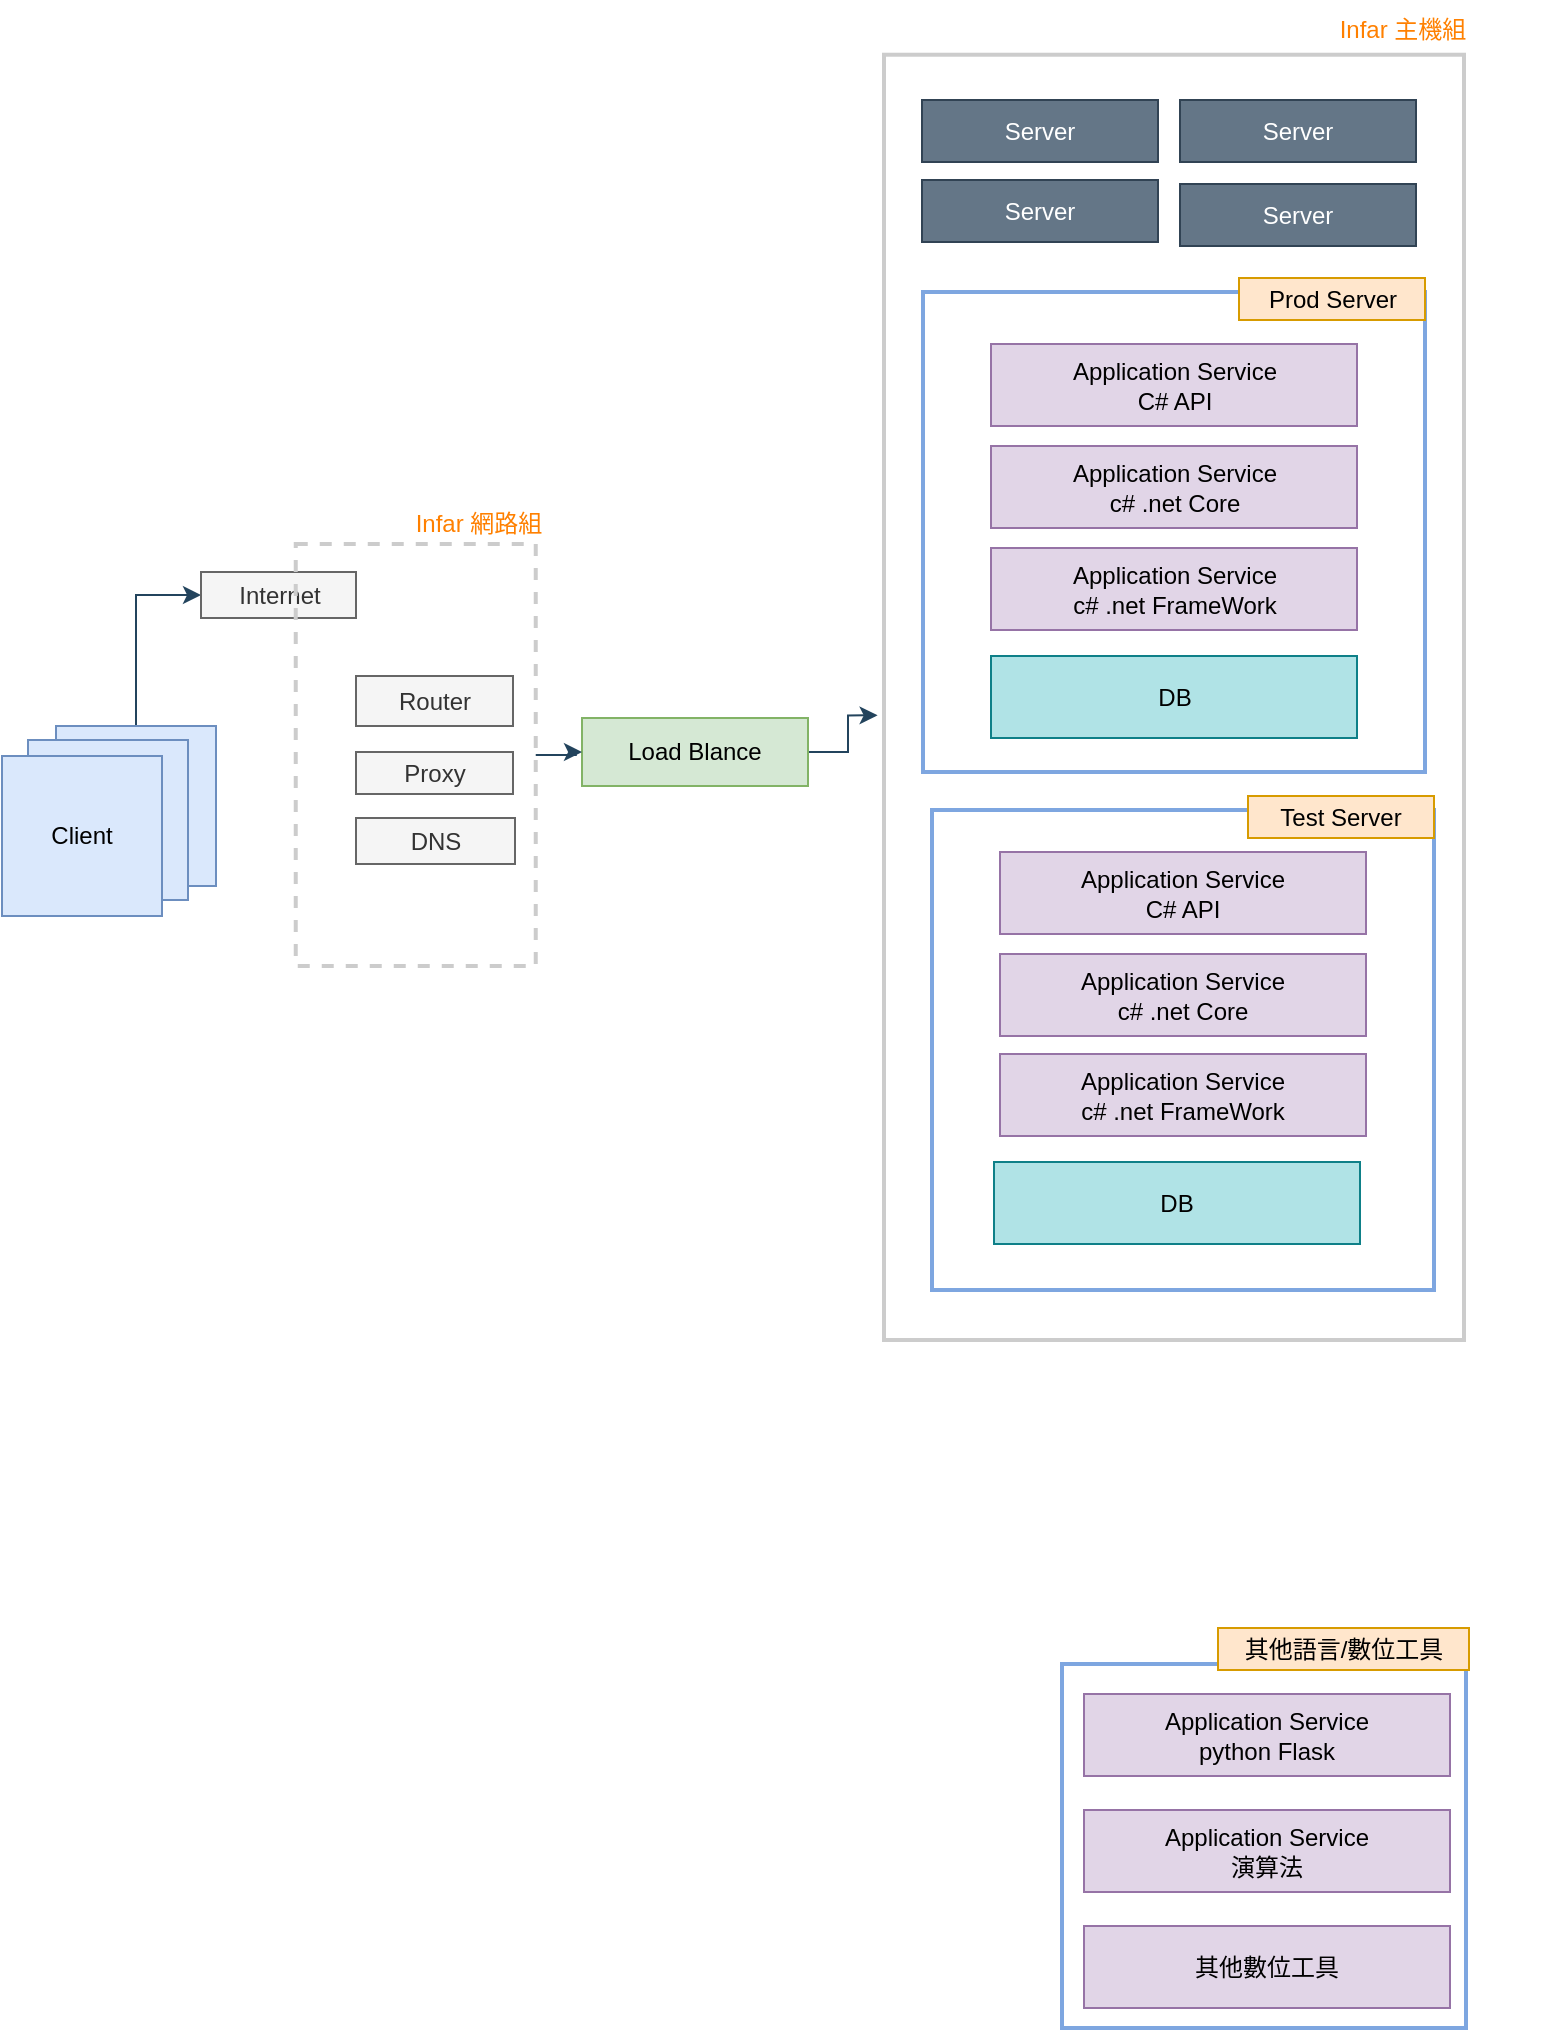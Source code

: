 <mxfile version="21.6.8" type="github">
  <diagram name="第 1 页" id="GXn9zXcnHCblyaYgwVXM">
    <mxGraphModel dx="804" dy="966" grid="0" gridSize="10" guides="1" tooltips="1" connect="1" arrows="1" fold="1" page="0" pageScale="1" pageWidth="827" pageHeight="1169" background="none" math="0" shadow="0">
      <root>
        <mxCell id="0" />
        <mxCell id="1" parent="0" />
        <mxCell id="yXJxHn4UmGmvwY6EDVEq-56" value="" style="group;fontStyle=1" vertex="1" connectable="0" parent="1">
          <mxGeometry x="473" y="58" width="328.25" height="752" as="geometry" />
        </mxCell>
        <mxCell id="yXJxHn4UmGmvwY6EDVEq-54" value="" style="whiteSpace=wrap;html=1;fillColor=none;strokeWidth=2;strokeColor=#CCCCCC;" vertex="1" parent="yXJxHn4UmGmvwY6EDVEq-56">
          <mxGeometry y="27.36" width="290" height="642.64" as="geometry" />
        </mxCell>
        <mxCell id="yXJxHn4UmGmvwY6EDVEq-55" value="&lt;font color=&quot;#ff8000&quot;&gt;Infar 主機組&lt;/font&gt;" style="text;html=1;strokeColor=none;fillColor=none;align=center;verticalAlign=middle;whiteSpace=wrap;rounded=0;fontColor=#FFFFFF;" vertex="1" parent="yXJxHn4UmGmvwY6EDVEq-56">
          <mxGeometry x="189.5" width="138.75" height="30.404" as="geometry" />
        </mxCell>
        <mxCell id="yXJxHn4UmGmvwY6EDVEq-13" value="Server" style="whiteSpace=wrap;html=1;strokeColor=#314354;fillColor=#647687;fontColor=#ffffff;" vertex="1" parent="yXJxHn4UmGmvwY6EDVEq-56">
          <mxGeometry x="19" y="50" width="118" height="31" as="geometry" />
        </mxCell>
        <mxCell id="yXJxHn4UmGmvwY6EDVEq-82" value="Server" style="whiteSpace=wrap;html=1;strokeColor=#314354;fillColor=#647687;fontColor=#ffffff;" vertex="1" parent="yXJxHn4UmGmvwY6EDVEq-56">
          <mxGeometry x="148" y="50" width="118" height="31" as="geometry" />
        </mxCell>
        <mxCell id="yXJxHn4UmGmvwY6EDVEq-83" value="Server" style="whiteSpace=wrap;html=1;strokeColor=#314354;fillColor=#647687;fontColor=#ffffff;" vertex="1" parent="yXJxHn4UmGmvwY6EDVEq-56">
          <mxGeometry x="19" y="90" width="118" height="31" as="geometry" />
        </mxCell>
        <mxCell id="yXJxHn4UmGmvwY6EDVEq-84" value="Server" style="whiteSpace=wrap;html=1;strokeColor=#314354;fillColor=#647687;fontColor=#ffffff;" vertex="1" parent="yXJxHn4UmGmvwY6EDVEq-56">
          <mxGeometry x="148" y="92" width="118" height="31" as="geometry" />
        </mxCell>
        <mxCell id="yXJxHn4UmGmvwY6EDVEq-87" value="" style="group" vertex="1" connectable="0" parent="yXJxHn4UmGmvwY6EDVEq-56">
          <mxGeometry x="24" y="398" width="251" height="247" as="geometry" />
        </mxCell>
        <mxCell id="yXJxHn4UmGmvwY6EDVEq-49" value="" style="whiteSpace=wrap;html=1;fillColor=none;strokeWidth=2;strokeColor=#7EA6E0;" vertex="1" parent="yXJxHn4UmGmvwY6EDVEq-87">
          <mxGeometry y="7" width="251" height="240" as="geometry" />
        </mxCell>
        <mxCell id="yXJxHn4UmGmvwY6EDVEq-50" value="Test Server" style="whiteSpace=wrap;html=1;strokeColor=#d79b00;fillColor=#ffe6cc;" vertex="1" parent="yXJxHn4UmGmvwY6EDVEq-87">
          <mxGeometry x="158" width="93" height="21" as="geometry" />
        </mxCell>
        <mxCell id="yXJxHn4UmGmvwY6EDVEq-51" value="Application Service&lt;br&gt;c# .net Core" style="whiteSpace=wrap;html=1;strokeColor=#9673a6;fillColor=#e1d5e7;" vertex="1" parent="yXJxHn4UmGmvwY6EDVEq-87">
          <mxGeometry x="34" y="79" width="183" height="41" as="geometry" />
        </mxCell>
        <mxCell id="yXJxHn4UmGmvwY6EDVEq-52" value="Application Service&lt;br&gt;C# API" style="whiteSpace=wrap;html=1;strokeColor=#9673a6;fillColor=#e1d5e7;" vertex="1" parent="yXJxHn4UmGmvwY6EDVEq-87">
          <mxGeometry x="34" y="28" width="183" height="41" as="geometry" />
        </mxCell>
        <mxCell id="yXJxHn4UmGmvwY6EDVEq-53" value="Application Service&lt;br&gt;c# .net FrameWork" style="whiteSpace=wrap;html=1;strokeColor=#9673a6;fillColor=#e1d5e7;" vertex="1" parent="yXJxHn4UmGmvwY6EDVEq-87">
          <mxGeometry x="34" y="129" width="183" height="41" as="geometry" />
        </mxCell>
        <mxCell id="yXJxHn4UmGmvwY6EDVEq-58" value="DB" style="whiteSpace=wrap;html=1;strokeColor=#0e8088;fillColor=#b0e3e6;" vertex="1" parent="yXJxHn4UmGmvwY6EDVEq-87">
          <mxGeometry x="31" y="183" width="183" height="41" as="geometry" />
        </mxCell>
        <mxCell id="yXJxHn4UmGmvwY6EDVEq-43" style="edgeStyle=orthogonalEdgeStyle;rounded=0;orthogonalLoop=1;jettySize=auto;html=1;exitX=0.5;exitY=0;exitDx=0;exitDy=0;entryX=0;entryY=0.5;entryDx=0;entryDy=0;strokeColor=#23445D;" edge="1" parent="1" source="yXJxHn4UmGmvwY6EDVEq-1" target="yXJxHn4UmGmvwY6EDVEq-2">
          <mxGeometry relative="1" as="geometry" />
        </mxCell>
        <mxCell id="yXJxHn4UmGmvwY6EDVEq-1" value="Client" style="whiteSpace=wrap;html=1;aspect=fixed;labelBackgroundColor=none;fillColor=#dae8fc;strokeColor=#6c8ebf;" vertex="1" parent="1">
          <mxGeometry x="59" y="421" width="80" height="80" as="geometry" />
        </mxCell>
        <mxCell id="yXJxHn4UmGmvwY6EDVEq-2" value="Internet" style="whiteSpace=wrap;html=1;fillColor=#f5f5f5;strokeColor=#666666;labelBackgroundColor=none;fontColor=#333333;" vertex="1" parent="1">
          <mxGeometry x="131.5" y="344" width="77.5" height="23" as="geometry" />
        </mxCell>
        <mxCell id="yXJxHn4UmGmvwY6EDVEq-4" value="Router" style="whiteSpace=wrap;html=1;labelBackgroundColor=none;fillColor=#f5f5f5;strokeColor=#666666;fontColor=#333333;" vertex="1" parent="1">
          <mxGeometry x="209" y="396" width="78.5" height="25" as="geometry" />
        </mxCell>
        <mxCell id="yXJxHn4UmGmvwY6EDVEq-5" value="Proxy" style="whiteSpace=wrap;html=1;labelBackgroundColor=none;fillColor=#f5f5f5;strokeColor=#666666;fontColor=#333333;" vertex="1" parent="1">
          <mxGeometry x="209" y="434" width="78.5" height="21" as="geometry" />
        </mxCell>
        <mxCell id="yXJxHn4UmGmvwY6EDVEq-7" value="DNS" style="whiteSpace=wrap;html=1;labelBackgroundColor=none;fillColor=#f5f5f5;strokeColor=#666666;fontColor=#333333;" vertex="1" parent="1">
          <mxGeometry x="209" y="467" width="79.5" height="23" as="geometry" />
        </mxCell>
        <mxCell id="yXJxHn4UmGmvwY6EDVEq-91" style="edgeStyle=orthogonalEdgeStyle;rounded=0;orthogonalLoop=1;jettySize=auto;html=1;entryX=-0.011;entryY=0.514;entryDx=0;entryDy=0;entryPerimeter=0;strokeColor=#23445D;" edge="1" parent="1" source="yXJxHn4UmGmvwY6EDVEq-12" target="yXJxHn4UmGmvwY6EDVEq-54">
          <mxGeometry relative="1" as="geometry" />
        </mxCell>
        <mxCell id="yXJxHn4UmGmvwY6EDVEq-12" value="Load Blance" style="whiteSpace=wrap;html=1;strokeColor=#82b366;fillColor=#d5e8d4;" vertex="1" parent="1">
          <mxGeometry x="322" y="417" width="113" height="34" as="geometry" />
        </mxCell>
        <mxCell id="yXJxHn4UmGmvwY6EDVEq-35" value="Client" style="whiteSpace=wrap;html=1;aspect=fixed;labelBackgroundColor=none;fillColor=#dae8fc;strokeColor=#6c8ebf;" vertex="1" parent="1">
          <mxGeometry x="45" y="428" width="80" height="80" as="geometry" />
        </mxCell>
        <mxCell id="yXJxHn4UmGmvwY6EDVEq-36" value="Client" style="whiteSpace=wrap;html=1;aspect=fixed;labelBackgroundColor=none;fillColor=#dae8fc;strokeColor=#6c8ebf;" vertex="1" parent="1">
          <mxGeometry x="32" y="436" width="80" height="80" as="geometry" />
        </mxCell>
        <mxCell id="yXJxHn4UmGmvwY6EDVEq-41" value="" style="group" vertex="1" connectable="0" parent="1">
          <mxGeometry x="178.87" y="305" width="138.75" height="236" as="geometry" />
        </mxCell>
        <mxCell id="yXJxHn4UmGmvwY6EDVEq-38" value="" style="rounded=1;whiteSpace=wrap;html=1;fillColor=none;dashed=1;strokeWidth=2;strokeColor=#CCCCCC;arcSize=0;" vertex="1" parent="yXJxHn4UmGmvwY6EDVEq-41">
          <mxGeometry y="25" width="120" height="211" as="geometry" />
        </mxCell>
        <mxCell id="yXJxHn4UmGmvwY6EDVEq-40" value="&lt;font color=&quot;#ff8000&quot;&gt;Infar 網路組&lt;/font&gt;" style="text;html=1;strokeColor=none;fillColor=none;align=center;verticalAlign=middle;whiteSpace=wrap;rounded=0;fontColor=#FFFFFF;" vertex="1" parent="yXJxHn4UmGmvwY6EDVEq-41">
          <mxGeometry x="22.13" width="138.75" height="30" as="geometry" />
        </mxCell>
        <mxCell id="yXJxHn4UmGmvwY6EDVEq-59" style="edgeStyle=orthogonalEdgeStyle;rounded=0;orthogonalLoop=1;jettySize=auto;html=1;entryX=0;entryY=0.5;entryDx=0;entryDy=0;strokeColor=#23445D;" edge="1" parent="1" source="yXJxHn4UmGmvwY6EDVEq-38" target="yXJxHn4UmGmvwY6EDVEq-12">
          <mxGeometry relative="1" as="geometry" />
        </mxCell>
        <mxCell id="yXJxHn4UmGmvwY6EDVEq-73" value="" style="group" vertex="1" connectable="0" parent="1">
          <mxGeometry x="562" y="872" width="203.5" height="200" as="geometry" />
        </mxCell>
        <mxCell id="yXJxHn4UmGmvwY6EDVEq-71" value="" style="whiteSpace=wrap;html=1;fillColor=none;strokeWidth=2;strokeColor=#7EA6E0;" vertex="1" parent="yXJxHn4UmGmvwY6EDVEq-73">
          <mxGeometry y="18" width="202" height="182" as="geometry" />
        </mxCell>
        <mxCell id="yXJxHn4UmGmvwY6EDVEq-23" value="Application Service&lt;br&gt;python Flask" style="whiteSpace=wrap;html=1;strokeColor=#9673a6;fillColor=#e1d5e7;" vertex="1" parent="yXJxHn4UmGmvwY6EDVEq-73">
          <mxGeometry x="11" y="33" width="183" height="41" as="geometry" />
        </mxCell>
        <mxCell id="yXJxHn4UmGmvwY6EDVEq-70" value="Application Service&lt;br&gt;演算法" style="whiteSpace=wrap;html=1;strokeColor=#9673a6;fillColor=#e1d5e7;" vertex="1" parent="yXJxHn4UmGmvwY6EDVEq-73">
          <mxGeometry x="11" y="91" width="183" height="41" as="geometry" />
        </mxCell>
        <mxCell id="yXJxHn4UmGmvwY6EDVEq-72" value="其他語言/數位工具" style="whiteSpace=wrap;html=1;strokeColor=#d79b00;fillColor=#ffe6cc;" vertex="1" parent="yXJxHn4UmGmvwY6EDVEq-73">
          <mxGeometry x="78" width="125.5" height="21" as="geometry" />
        </mxCell>
        <mxCell id="yXJxHn4UmGmvwY6EDVEq-81" value="其他數位工具" style="whiteSpace=wrap;html=1;strokeColor=#9673a6;fillColor=#e1d5e7;" vertex="1" parent="yXJxHn4UmGmvwY6EDVEq-73">
          <mxGeometry x="11" y="149" width="183" height="41" as="geometry" />
        </mxCell>
        <mxCell id="yXJxHn4UmGmvwY6EDVEq-86" value="" style="group" vertex="1" connectable="0" parent="1">
          <mxGeometry x="492.5" y="197" width="251" height="247" as="geometry" />
        </mxCell>
        <mxCell id="yXJxHn4UmGmvwY6EDVEq-15" value="" style="whiteSpace=wrap;html=1;fillColor=none;strokeWidth=2;strokeColor=#7EA6E0;" vertex="1" parent="yXJxHn4UmGmvwY6EDVEq-86">
          <mxGeometry y="7" width="251" height="240" as="geometry" />
        </mxCell>
        <mxCell id="yXJxHn4UmGmvwY6EDVEq-20" value="Prod Server" style="whiteSpace=wrap;html=1;strokeColor=#d79b00;fillColor=#ffe6cc;" vertex="1" parent="yXJxHn4UmGmvwY6EDVEq-86">
          <mxGeometry x="158" width="93" height="21" as="geometry" />
        </mxCell>
        <mxCell id="yXJxHn4UmGmvwY6EDVEq-22" value="Application Service&lt;br&gt;c# .net Core" style="whiteSpace=wrap;html=1;strokeColor=#9673a6;fillColor=#e1d5e7;" vertex="1" parent="yXJxHn4UmGmvwY6EDVEq-86">
          <mxGeometry x="34" y="84" width="183" height="41" as="geometry" />
        </mxCell>
        <mxCell id="yXJxHn4UmGmvwY6EDVEq-28" value="Application Service&lt;br&gt;C# API" style="whiteSpace=wrap;html=1;strokeColor=#9673a6;fillColor=#e1d5e7;" vertex="1" parent="yXJxHn4UmGmvwY6EDVEq-86">
          <mxGeometry x="34" y="33" width="183" height="41" as="geometry" />
        </mxCell>
        <mxCell id="yXJxHn4UmGmvwY6EDVEq-48" value="Application Service&lt;br&gt;c# .net FrameWork" style="whiteSpace=wrap;html=1;strokeColor=#9673a6;fillColor=#e1d5e7;" vertex="1" parent="yXJxHn4UmGmvwY6EDVEq-86">
          <mxGeometry x="34" y="135" width="183" height="41" as="geometry" />
        </mxCell>
        <mxCell id="yXJxHn4UmGmvwY6EDVEq-57" value="DB" style="whiteSpace=wrap;html=1;strokeColor=#0e8088;fillColor=#b0e3e6;" vertex="1" parent="yXJxHn4UmGmvwY6EDVEq-86">
          <mxGeometry x="34" y="189" width="183" height="41" as="geometry" />
        </mxCell>
      </root>
    </mxGraphModel>
  </diagram>
</mxfile>

